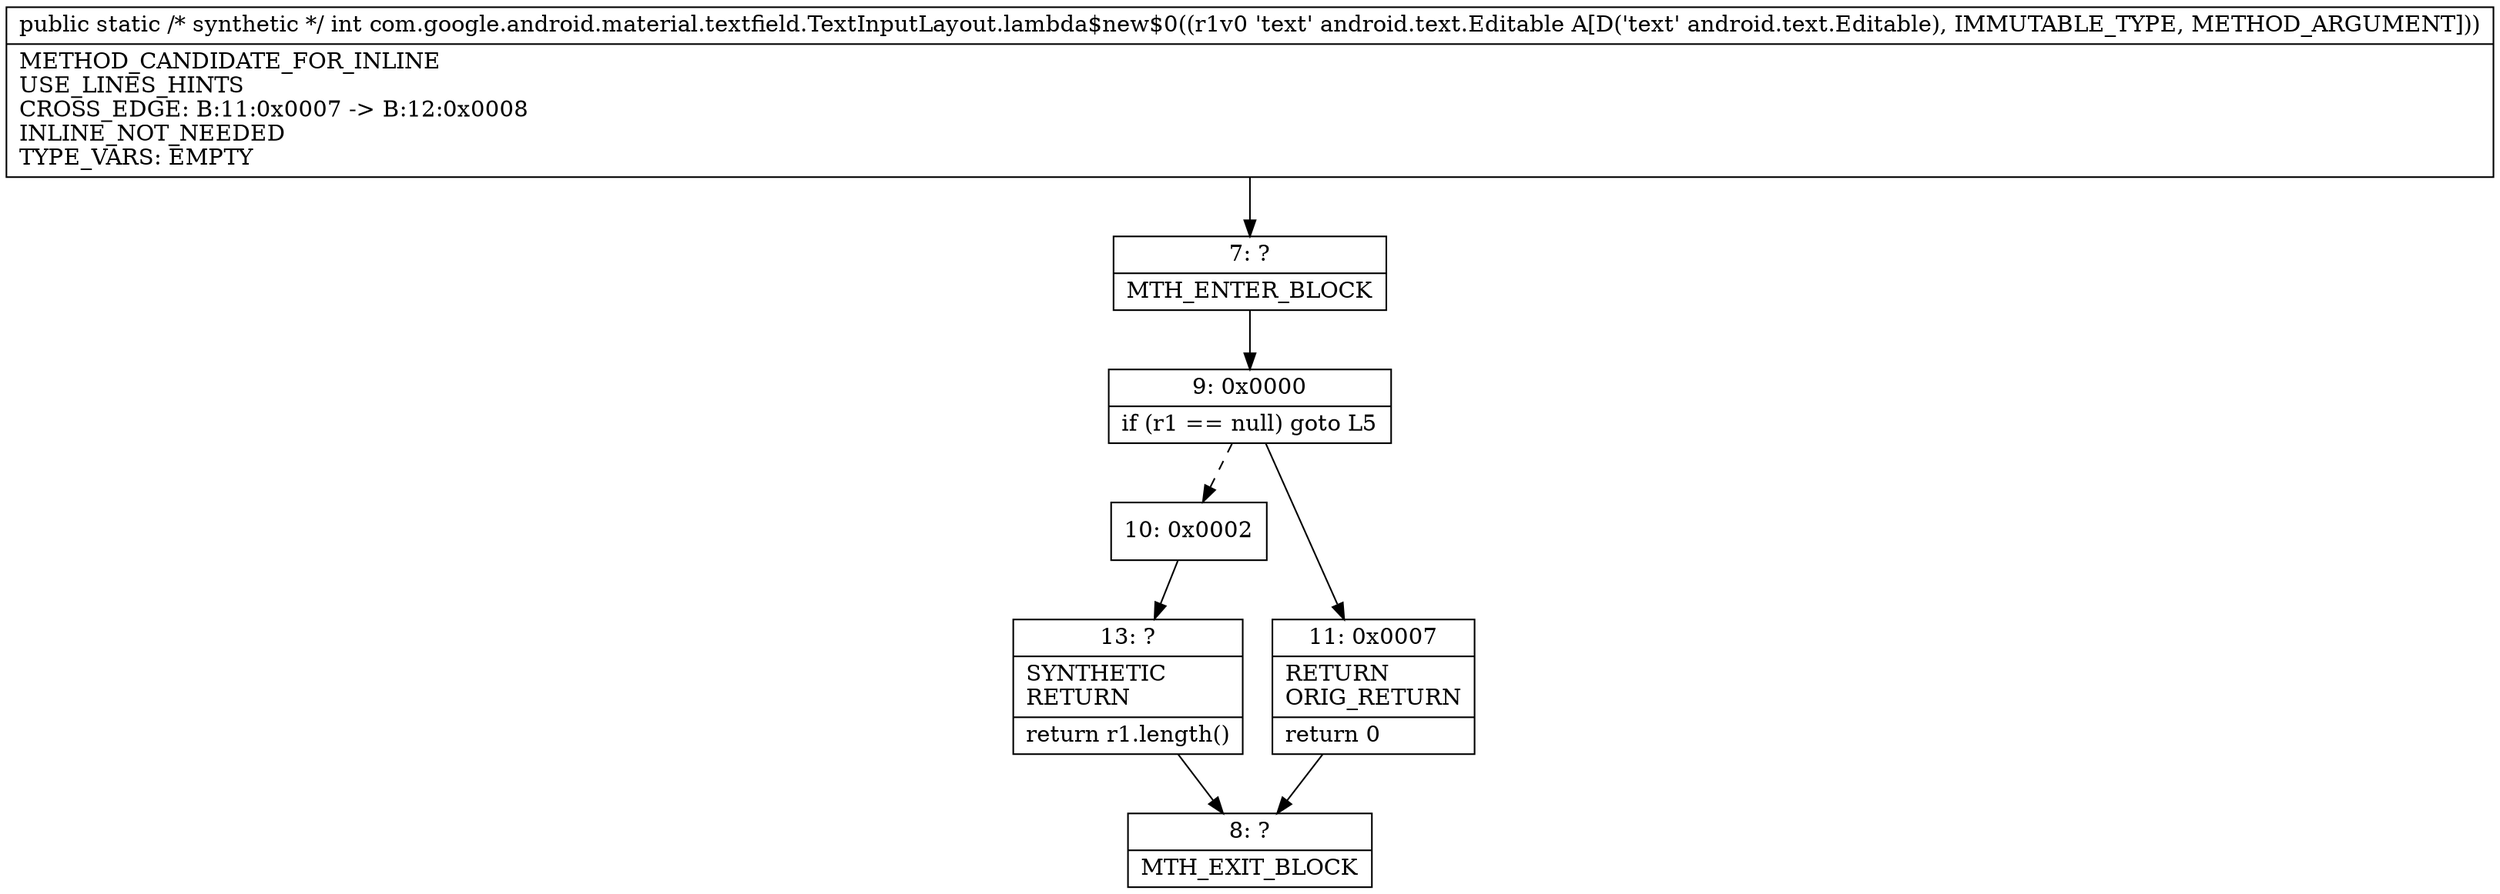 digraph "CFG forcom.google.android.material.textfield.TextInputLayout.lambda$new$0(Landroid\/text\/Editable;)I" {
Node_7 [shape=record,label="{7\:\ ?|MTH_ENTER_BLOCK\l}"];
Node_9 [shape=record,label="{9\:\ 0x0000|if (r1 == null) goto L5\l}"];
Node_10 [shape=record,label="{10\:\ 0x0002}"];
Node_13 [shape=record,label="{13\:\ ?|SYNTHETIC\lRETURN\l|return r1.length()\l}"];
Node_8 [shape=record,label="{8\:\ ?|MTH_EXIT_BLOCK\l}"];
Node_11 [shape=record,label="{11\:\ 0x0007|RETURN\lORIG_RETURN\l|return 0\l}"];
MethodNode[shape=record,label="{public static \/* synthetic *\/ int com.google.android.material.textfield.TextInputLayout.lambda$new$0((r1v0 'text' android.text.Editable A[D('text' android.text.Editable), IMMUTABLE_TYPE, METHOD_ARGUMENT]))  | METHOD_CANDIDATE_FOR_INLINE\lUSE_LINES_HINTS\lCROSS_EDGE: B:11:0x0007 \-\> B:12:0x0008\lINLINE_NOT_NEEDED\lTYPE_VARS: EMPTY\l}"];
MethodNode -> Node_7;Node_7 -> Node_9;
Node_9 -> Node_10[style=dashed];
Node_9 -> Node_11;
Node_10 -> Node_13;
Node_13 -> Node_8;
Node_11 -> Node_8;
}

